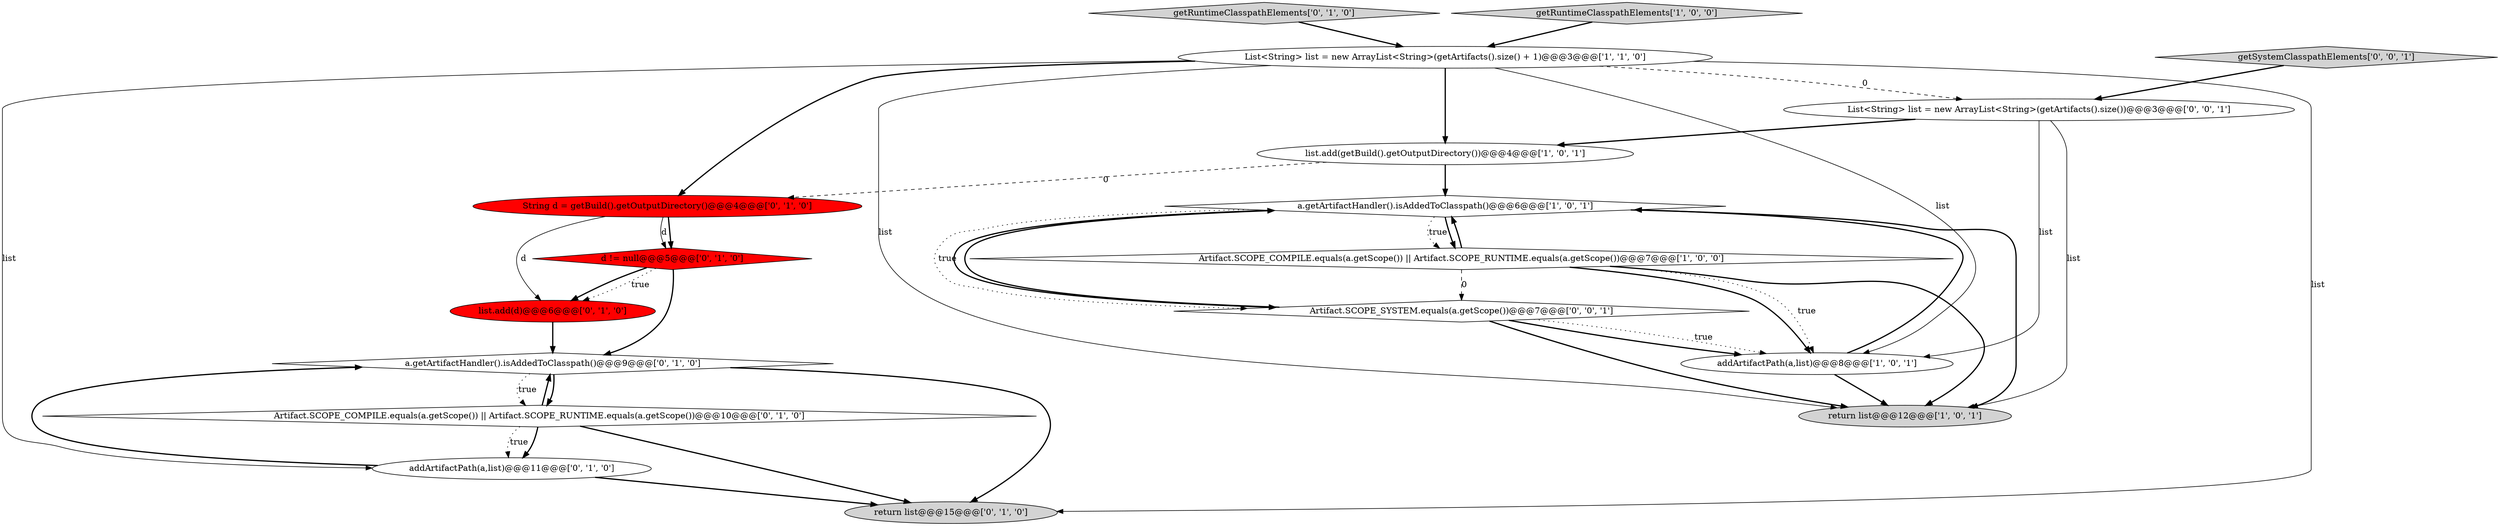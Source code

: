 digraph {
8 [style = filled, label = "getRuntimeClasspathElements['0', '1', '0']", fillcolor = lightgray, shape = diamond image = "AAA0AAABBB2BBB"];
16 [style = filled, label = "List<String> list = new ArrayList<String>(getArtifacts().size())@@@3@@@['0', '0', '1']", fillcolor = white, shape = ellipse image = "AAA0AAABBB3BBB"];
0 [style = filled, label = "Artifact.SCOPE_COMPILE.equals(a.getScope()) || Artifact.SCOPE_RUNTIME.equals(a.getScope())@@@7@@@['1', '0', '0']", fillcolor = white, shape = diamond image = "AAA0AAABBB1BBB"];
7 [style = filled, label = "String d = getBuild().getOutputDirectory()@@@4@@@['0', '1', '0']", fillcolor = red, shape = ellipse image = "AAA1AAABBB2BBB"];
10 [style = filled, label = "list.add(d)@@@6@@@['0', '1', '0']", fillcolor = red, shape = ellipse image = "AAA1AAABBB2BBB"];
17 [style = filled, label = "Artifact.SCOPE_SYSTEM.equals(a.getScope())@@@7@@@['0', '0', '1']", fillcolor = white, shape = diamond image = "AAA0AAABBB3BBB"];
15 [style = filled, label = "getSystemClasspathElements['0', '0', '1']", fillcolor = lightgray, shape = diamond image = "AAA0AAABBB3BBB"];
14 [style = filled, label = "addArtifactPath(a,list)@@@11@@@['0', '1', '0']", fillcolor = white, shape = ellipse image = "AAA0AAABBB2BBB"];
12 [style = filled, label = "return list@@@15@@@['0', '1', '0']", fillcolor = lightgray, shape = ellipse image = "AAA0AAABBB2BBB"];
13 [style = filled, label = "d != null@@@5@@@['0', '1', '0']", fillcolor = red, shape = diamond image = "AAA1AAABBB2BBB"];
1 [style = filled, label = "list.add(getBuild().getOutputDirectory())@@@4@@@['1', '0', '1']", fillcolor = white, shape = ellipse image = "AAA0AAABBB1BBB"];
11 [style = filled, label = "Artifact.SCOPE_COMPILE.equals(a.getScope()) || Artifact.SCOPE_RUNTIME.equals(a.getScope())@@@10@@@['0', '1', '0']", fillcolor = white, shape = diamond image = "AAA0AAABBB2BBB"];
5 [style = filled, label = "List<String> list = new ArrayList<String>(getArtifacts().size() + 1)@@@3@@@['1', '1', '0']", fillcolor = white, shape = ellipse image = "AAA0AAABBB1BBB"];
9 [style = filled, label = "a.getArtifactHandler().isAddedToClasspath()@@@9@@@['0', '1', '0']", fillcolor = white, shape = diamond image = "AAA0AAABBB2BBB"];
6 [style = filled, label = "getRuntimeClasspathElements['1', '0', '0']", fillcolor = lightgray, shape = diamond image = "AAA0AAABBB1BBB"];
4 [style = filled, label = "return list@@@12@@@['1', '0', '1']", fillcolor = lightgray, shape = ellipse image = "AAA0AAABBB1BBB"];
2 [style = filled, label = "a.getArtifactHandler().isAddedToClasspath()@@@6@@@['1', '0', '1']", fillcolor = white, shape = diamond image = "AAA0AAABBB1BBB"];
3 [style = filled, label = "addArtifactPath(a,list)@@@8@@@['1', '0', '1']", fillcolor = white, shape = ellipse image = "AAA0AAABBB1BBB"];
7->13 [style = bold, label=""];
0->3 [style = bold, label=""];
13->10 [style = bold, label=""];
2->17 [style = bold, label=""];
2->0 [style = dotted, label="true"];
9->11 [style = bold, label=""];
11->14 [style = bold, label=""];
5->4 [style = solid, label="list"];
9->11 [style = dotted, label="true"];
2->17 [style = dotted, label="true"];
0->2 [style = bold, label=""];
7->13 [style = solid, label="d"];
11->14 [style = dotted, label="true"];
11->12 [style = bold, label=""];
11->9 [style = bold, label=""];
15->16 [style = bold, label=""];
2->4 [style = bold, label=""];
3->4 [style = bold, label=""];
5->12 [style = solid, label="list"];
13->10 [style = dotted, label="true"];
17->3 [style = dotted, label="true"];
0->17 [style = dashed, label="0"];
5->3 [style = solid, label="list"];
5->16 [style = dashed, label="0"];
5->1 [style = bold, label=""];
6->5 [style = bold, label=""];
2->0 [style = bold, label=""];
3->2 [style = bold, label=""];
8->5 [style = bold, label=""];
16->1 [style = bold, label=""];
17->2 [style = bold, label=""];
0->4 [style = bold, label=""];
14->12 [style = bold, label=""];
5->14 [style = solid, label="list"];
16->3 [style = solid, label="list"];
17->3 [style = bold, label=""];
16->4 [style = solid, label="list"];
5->7 [style = bold, label=""];
14->9 [style = bold, label=""];
1->2 [style = bold, label=""];
10->9 [style = bold, label=""];
13->9 [style = bold, label=""];
9->12 [style = bold, label=""];
7->10 [style = solid, label="d"];
0->3 [style = dotted, label="true"];
1->7 [style = dashed, label="0"];
17->4 [style = bold, label=""];
}
